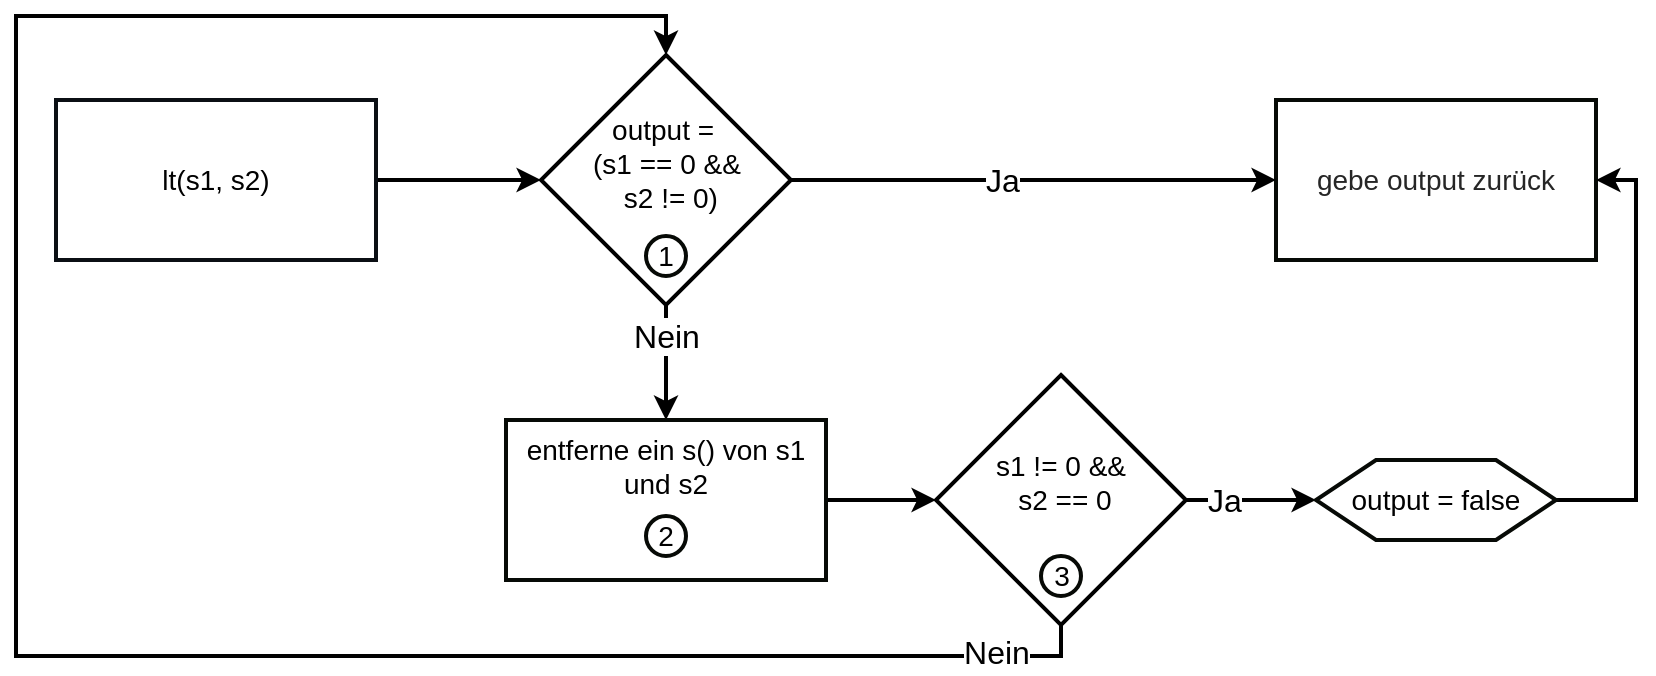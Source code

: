 <mxfile version="13.0.1" type="device"><diagram name="Page-1" id="c4acf3e9-155e-7222-9cf6-157b1a14988f"><mxGraphModel dx="946" dy="614" grid="1" gridSize="10" guides="1" tooltips="1" connect="1" arrows="1" fold="1" page="1" pageScale="1" pageWidth="850" pageHeight="1100" background="#ffffff" math="0" shadow="0"><root><mxCell id="0"/><mxCell id="1" parent="0"/><mxCell id="oQeFAX5T2FCDhQdxk0VR-21" style="edgeStyle=orthogonalEdgeStyle;rounded=0;orthogonalLoop=1;jettySize=auto;html=1;entryX=0;entryY=0.5;entryDx=0;entryDy=0;strokeWidth=2;" edge="1" parent="1" source="P0SFY6O2kD3lwDDEf55S-4" target="P0SFY6O2kD3lwDDEf55S-15"><mxGeometry relative="1" as="geometry"/></mxCell><mxCell id="P0SFY6O2kD3lwDDEf55S-4" value="&lt;font style=&quot;font-size: 14px&quot;&gt;lt(s1, s2)&lt;/font&gt;" style="rounded=0;whiteSpace=wrap;html=1;strokeWidth=2;fillColor=none;strokeColor=#0B0F14;" parent="1" vertex="1"><mxGeometry x="40" y="82" width="160" height="80" as="geometry"/></mxCell><mxCell id="P0SFY6O2kD3lwDDEf55S-12" value="&lt;span style=&quot;font-size: 14px&quot;&gt;&lt;font color=&quot;#262626&quot;&gt;gebe output zurück&lt;/font&gt;&lt;/span&gt;" style="rounded=0;whiteSpace=wrap;html=1;strokeWidth=2;fillColor=none;strokeColor=#070A06;" parent="1" vertex="1"><mxGeometry x="650" y="82" width="160" height="80" as="geometry"/></mxCell><mxCell id="P0SFY6O2kD3lwDDEf55S-17" style="edgeStyle=orthogonalEdgeStyle;rounded=0;orthogonalLoop=1;jettySize=auto;html=1;entryX=0;entryY=0.5;entryDx=0;entryDy=0;strokeWidth=2;" parent="1" source="P0SFY6O2kD3lwDDEf55S-15" target="P0SFY6O2kD3lwDDEf55S-12" edge="1"><mxGeometry relative="1" as="geometry"/></mxCell><mxCell id="P0SFY6O2kD3lwDDEf55S-66" value="&lt;font style=&quot;font-size: 16px&quot;&gt;Ja&lt;/font&gt;" style="text;html=1;align=center;verticalAlign=middle;resizable=0;points=[];labelBackgroundColor=#ffffff;" parent="P0SFY6O2kD3lwDDEf55S-17" vertex="1" connectable="0"><mxGeometry x="-0.015" relative="1" as="geometry"><mxPoint x="-14.5" as="offset"/></mxGeometry></mxCell><mxCell id="oQeFAX5T2FCDhQdxk0VR-10" style="edgeStyle=orthogonalEdgeStyle;rounded=0;orthogonalLoop=1;jettySize=auto;html=1;entryX=0.5;entryY=0;entryDx=0;entryDy=0;strokeWidth=2;" edge="1" parent="1" source="P0SFY6O2kD3lwDDEf55S-15" target="Gqwq3o8rukiItg_Pou28-25"><mxGeometry relative="1" as="geometry"><mxPoint x="552.5" y="219.5" as="targetPoint"/><Array as="points"><mxPoint x="345.5" y="220"/><mxPoint x="345.5" y="220"/></Array></mxGeometry></mxCell><mxCell id="oQeFAX5T2FCDhQdxk0VR-11" value="&lt;font style=&quot;font-size: 16px&quot;&gt;Nein&lt;/font&gt;" style="edgeLabel;html=1;align=center;verticalAlign=middle;resizable=0;points=[];" vertex="1" connectable="0" parent="oQeFAX5T2FCDhQdxk0VR-10"><mxGeometry x="0.111" y="2" relative="1" as="geometry"><mxPoint x="-2" y="-16.5" as="offset"/></mxGeometry></mxCell><mxCell id="P0SFY6O2kD3lwDDEf55S-15" value="&lt;font style=&quot;font-size: 14px&quot;&gt;output =&amp;nbsp;&lt;br&gt;&lt;/font&gt;&lt;span style=&quot;font-size: 14px&quot;&gt;(s1 == 0&amp;nbsp;&lt;/span&gt;&lt;span style=&quot;font-size: 14px&quot;&gt;&amp;amp;&amp;amp;&lt;br&gt;&amp;nbsp;&lt;/span&gt;&lt;span style=&quot;font-size: 14px&quot;&gt;s2 != 0)&lt;br&gt;&lt;/span&gt;&lt;span style=&quot;font-size: 14px&quot;&gt;&lt;br&gt;&lt;/span&gt;" style="rhombus;whiteSpace=wrap;html=1;comic=0;strokeWidth=2;fillColor=none;" parent="1" vertex="1"><mxGeometry x="282.5" y="59.5" width="125" height="125" as="geometry"/></mxCell><mxCell id="Gqwq3o8rukiItg_Pou28-4" value="&lt;font style=&quot;font-size: 14px&quot;&gt;1&lt;/font&gt;" style="ellipse;whiteSpace=wrap;html=1;strokeColor=#070A06;strokeWidth=2;gradientColor=#ffffff;fillColor=none;" parent="1" vertex="1"><mxGeometry x="335" y="150" width="20" height="20" as="geometry"/></mxCell><mxCell id="oQeFAX5T2FCDhQdxk0VR-16" style="edgeStyle=orthogonalEdgeStyle;rounded=0;orthogonalLoop=1;jettySize=auto;html=1;entryX=0;entryY=0.5;entryDx=0;entryDy=0;strokeWidth=2;" edge="1" parent="1" source="Gqwq3o8rukiItg_Pou28-25" target="oQeFAX5T2FCDhQdxk0VR-15"><mxGeometry relative="1" as="geometry"/></mxCell><mxCell id="Gqwq3o8rukiItg_Pou28-25" value="&lt;span style=&quot;font-size: 14px&quot;&gt;entferne ein s() von s1 und s2&lt;br&gt;&lt;/span&gt;&lt;font color=&quot;#262626&quot;&gt;&lt;span style=&quot;font-size: 14px&quot;&gt;&lt;br&gt;&lt;br&gt;&lt;/span&gt;&lt;/font&gt;" style="rounded=0;whiteSpace=wrap;html=1;strokeWidth=2;fillColor=none;strokeColor=#070A06;" parent="1" vertex="1"><mxGeometry x="265" y="242" width="160" height="80" as="geometry"/></mxCell><mxCell id="Gqwq3o8rukiItg_Pou28-33" value="&lt;font style=&quot;font-size: 14px&quot;&gt;2&lt;/font&gt;" style="ellipse;whiteSpace=wrap;html=1;strokeColor=#070A06;strokeWidth=2;gradientColor=#ffffff;fillColor=none;" parent="1" vertex="1"><mxGeometry x="335" y="290" width="20" height="20" as="geometry"/></mxCell><mxCell id="oQeFAX5T2FCDhQdxk0VR-17" style="edgeStyle=orthogonalEdgeStyle;rounded=0;orthogonalLoop=1;jettySize=auto;html=1;entryX=0.5;entryY=0;entryDx=0;entryDy=0;strokeWidth=2;exitX=0.5;exitY=1;exitDx=0;exitDy=0;" edge="1" parent="1" source="oQeFAX5T2FCDhQdxk0VR-15" target="P0SFY6O2kD3lwDDEf55S-15"><mxGeometry relative="1" as="geometry"><Array as="points"><mxPoint x="543" y="360"/><mxPoint x="20" y="360"/><mxPoint x="20" y="40"/><mxPoint x="345" y="40"/></Array></mxGeometry></mxCell><mxCell id="oQeFAX5T2FCDhQdxk0VR-26" value="&lt;font style=&quot;font-size: 16px&quot;&gt;Nein&lt;/font&gt;" style="edgeLabel;html=1;align=center;verticalAlign=middle;resizable=0;points=[];" vertex="1" connectable="0" parent="oQeFAX5T2FCDhQdxk0VR-17"><mxGeometry x="-0.802" y="-2" relative="1" as="geometry"><mxPoint x="71" as="offset"/></mxGeometry></mxCell><mxCell id="oQeFAX5T2FCDhQdxk0VR-24" style="edgeStyle=orthogonalEdgeStyle;rounded=0;orthogonalLoop=1;jettySize=auto;html=1;entryX=0;entryY=0.5;entryDx=0;entryDy=0;strokeWidth=2;" edge="1" parent="1" source="oQeFAX5T2FCDhQdxk0VR-15" target="oQeFAX5T2FCDhQdxk0VR-23"><mxGeometry relative="1" as="geometry"/></mxCell><mxCell id="oQeFAX5T2FCDhQdxk0VR-27" value="&lt;font style=&quot;font-size: 16px&quot;&gt;Ja&lt;/font&gt;" style="edgeLabel;html=1;align=center;verticalAlign=middle;resizable=0;points=[];" vertex="1" connectable="0" parent="oQeFAX5T2FCDhQdxk0VR-24"><mxGeometry x="-0.415" y="3" relative="1" as="geometry"><mxPoint y="3" as="offset"/></mxGeometry></mxCell><mxCell id="oQeFAX5T2FCDhQdxk0VR-15" value="&lt;span style=&quot;font-size: 14px&quot;&gt;s1 != 0&amp;nbsp;&lt;/span&gt;&lt;span style=&quot;font-size: 14px&quot;&gt;&amp;amp;&amp;amp;&lt;br&gt;&amp;nbsp;&lt;/span&gt;&lt;span style=&quot;font-size: 14px&quot;&gt;s2 == 0&lt;br&gt;&lt;/span&gt;&lt;span style=&quot;font-size: 14px&quot;&gt;&lt;br&gt;&lt;/span&gt;" style="rhombus;whiteSpace=wrap;html=1;comic=0;strokeWidth=2;fillColor=none;" vertex="1" parent="1"><mxGeometry x="480" y="219.5" width="125" height="125" as="geometry"/></mxCell><mxCell id="oQeFAX5T2FCDhQdxk0VR-22" value="&lt;font style=&quot;font-size: 14px&quot;&gt;3&lt;/font&gt;" style="ellipse;whiteSpace=wrap;html=1;strokeColor=#070A06;strokeWidth=2;gradientColor=#ffffff;fillColor=none;" vertex="1" parent="1"><mxGeometry x="532.5" y="310" width="20" height="20" as="geometry"/></mxCell><mxCell id="oQeFAX5T2FCDhQdxk0VR-25" style="edgeStyle=orthogonalEdgeStyle;rounded=0;orthogonalLoop=1;jettySize=auto;html=1;entryX=1;entryY=0.5;entryDx=0;entryDy=0;strokeWidth=2;" edge="1" parent="1" source="oQeFAX5T2FCDhQdxk0VR-23" target="P0SFY6O2kD3lwDDEf55S-12"><mxGeometry relative="1" as="geometry"><Array as="points"><mxPoint x="830" y="282"/><mxPoint x="830" y="122"/></Array></mxGeometry></mxCell><mxCell id="oQeFAX5T2FCDhQdxk0VR-23" value="&lt;font style=&quot;font-size: 14px&quot;&gt;output = false&lt;/font&gt;" style="shape=hexagon;perimeter=hexagonPerimeter2;whiteSpace=wrap;html=1;strokeColor=#070A06;strokeWidth=2;fillColor=none;gradientColor=#ffffff;" vertex="1" parent="1"><mxGeometry x="670" y="262" width="120" height="40" as="geometry"/></mxCell></root></mxGraphModel></diagram></mxfile>